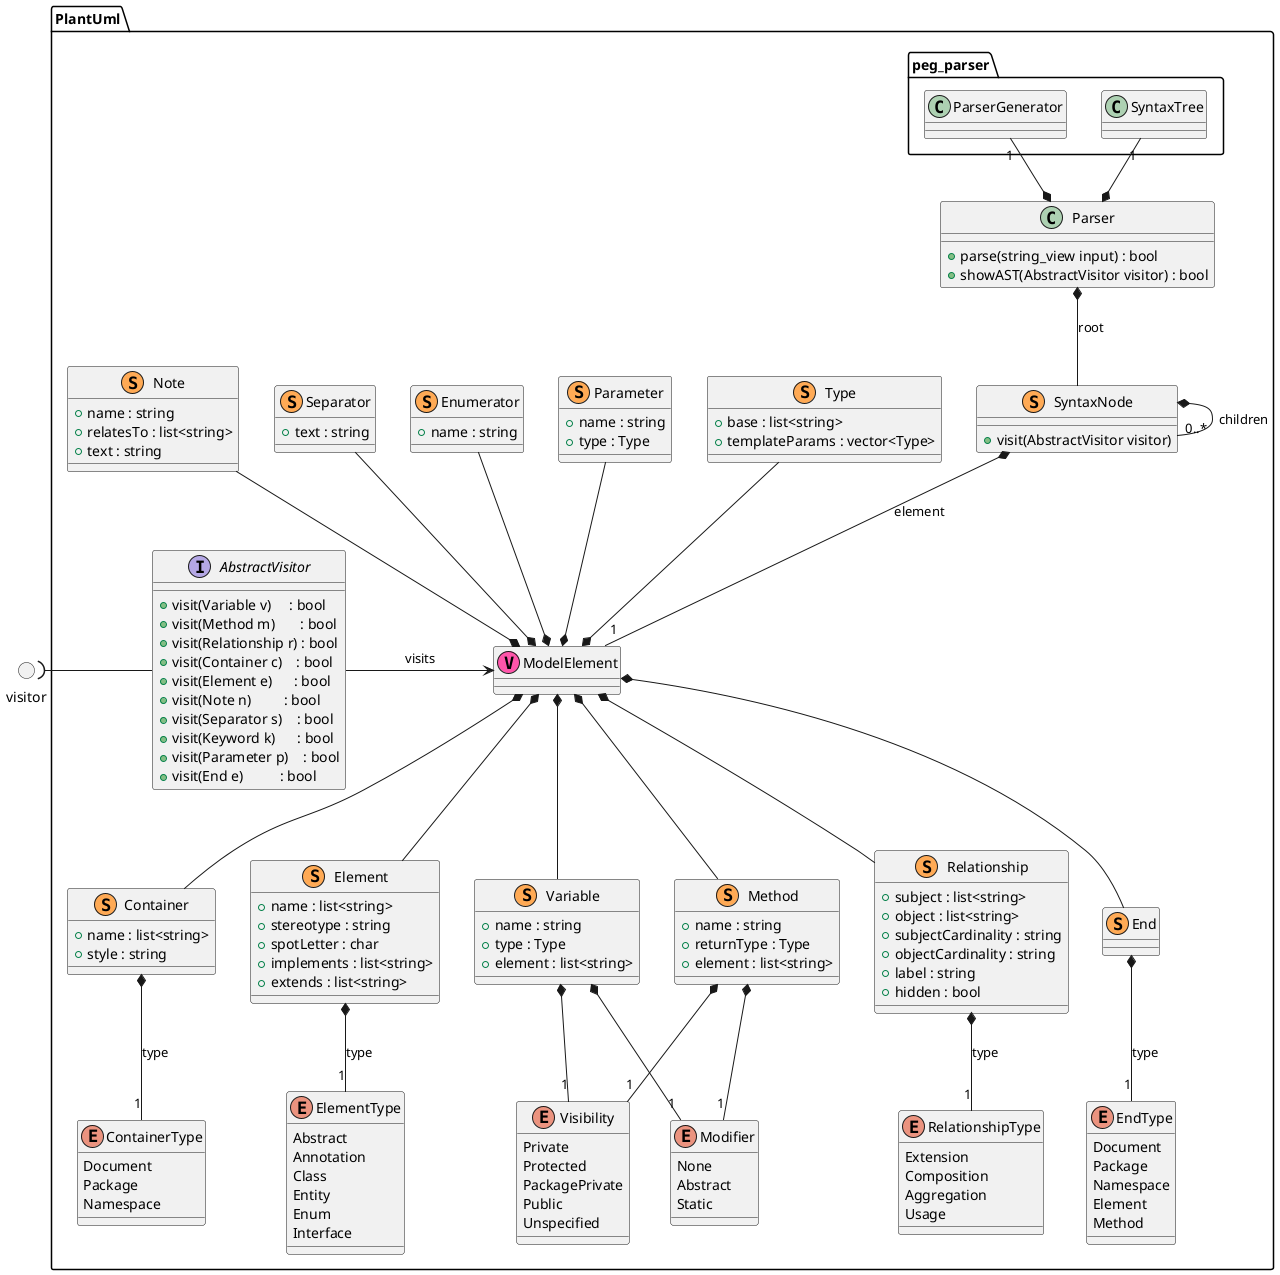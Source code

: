 @startuml PlantUml

namespace PlantUml {

    interface AbstractVisitor {
        +visit(Variable v)     : bool
        +visit(Method m)       : bool
        +visit(Relationship r) : bool
        +visit(Container c)    : bool
        +visit(Element e)      : bool
        +visit(Note n)         : bool
        +visit(Separator s)    : bool
        +visit(Keyword k)      : bool
        +visit(Parameter p)    : bool
        +visit(End e)          : bool
    }

    class Parser
    {
        +parse(string_view input) : bool
        +showAST(AbstractVisitor visitor) : bool
    }

    class ModelElement << (V,#FF55AA) >>

    class Container << (S,#FFAA55) >>
    {
        +name : list<string>
        +style : string
    }
    enum ContainerType {
        Document
        Package
        Namespace
    }

    class Element << (S,#FFAA55) >>
    {
        +name : list<string>
        +stereotype : string
        +spotLetter : char
        +implements : list<string>
        +extends : list<string>
    }
    enum ElementType {
        Abstract
        Annotation
        Class
        Entity
        Enum
        Interface
    }

    class Variable << (S,#FFAA55) >>
    {
        +name : string
        +type : Type
        +element : list<string>
    }
    class Method << (S,#FFAA55) >>
    {
        +name : string
        +returnType : Type
        +element : list<string>
    }
    class Parameter << (S,#FFAA55) >>
    {
        +name : string
        +type : Type
    }
    class Separator << (S,#FFAA55) >>
    {
        +text : string
    }
    class Enumerator << (S,#FFAA55) >>
    {
        +name : string
    }
    class Type << (S,#FFAA55) >>
    {
        +base : list<string>
        +templateParams : vector<Type>
    }
    class Relationship << (S,#FFAA55) >>
    {
        +subject : list<string>
        +object : list<string>
        +subjectCardinality : string
        +objectCardinality : string
        +label : string
        +hidden : bool
    }
    enum RelationshipType {
        Extension
        Composition
        Aggregation
        Usage
    }
    class Note << (S,#FFAA55) >>
    {
        +name : string
        +relatesTo : list<string>
        +text : string
    }
    enum Visibility {
        Private
        Protected
        PackagePrivate
        Public
        Unspecified
    }
    enum Modifier {
        None
        Abstract
        Static
    }
    class End<< (S,#FFAA55) >>
    enum EndType
    {
        Document
        Package
        Namespace
        Element
        Method
    }

    class SyntaxNode << (S,#FFAA55) >>
    {
        +visit(AbstractVisitor visitor)
    }

    Parser *-- SyntaxNode : root

    SyntaxNode *-- "0..*" SyntaxNode : children
    SyntaxNode *-- "1" ModelElement : element

    ModelElement *-up- Note
    ModelElement *-up- Separator
    ModelElement *-up- Enumerator
    ModelElement *-up- Parameter
    ModelElement *-up- Type
    ModelElement *-- Container
    ModelElement *-- Element
    ModelElement *-- Relationship
    ModelElement *-- Variable
    ModelElement *-- Method
    ModelElement *-- End

    Element *-- "1" ElementType : type
    Container *-- "1" ContainerType  : type
    Variable *-- "1" Visibility
    Variable *-- "1" Modifier
    Method *-- "1" Visibility
    Method *-- "1" Modifier
    End *-- "1" EndType : type
    Relationship *-- "1" RelationshipType : type

    AbstractVisitor -right-> ModelElement : visits

    Parser *-up- "1" peg_parser.SyntaxTree
    Parser *-up- "1" peg_parser.ParserGenerator
}

() visitor
PlantUml.AbstractVisitor -left-( visitor

@enduml